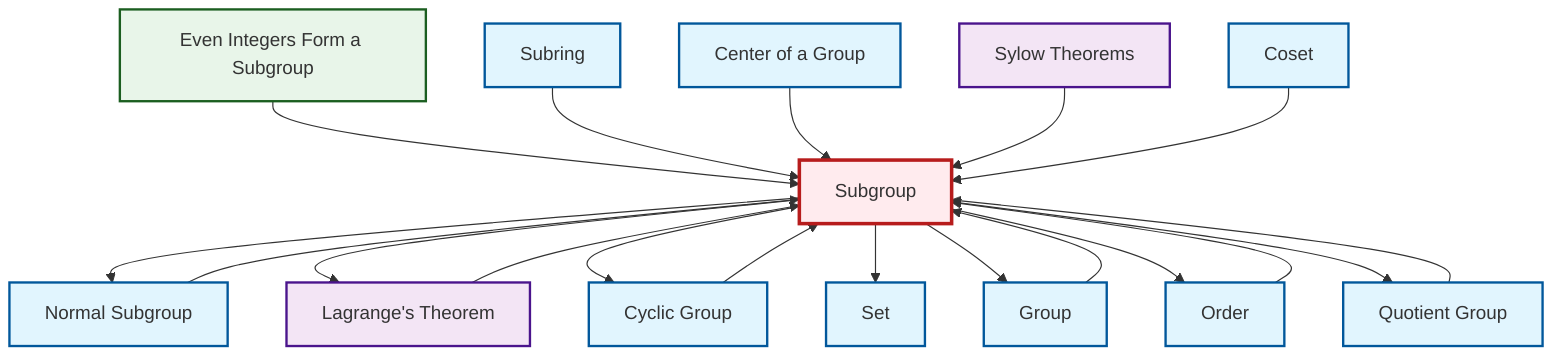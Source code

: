 graph TD
    classDef definition fill:#e1f5fe,stroke:#01579b,stroke-width:2px
    classDef theorem fill:#f3e5f5,stroke:#4a148c,stroke-width:2px
    classDef axiom fill:#fff3e0,stroke:#e65100,stroke-width:2px
    classDef example fill:#e8f5e9,stroke:#1b5e20,stroke-width:2px
    classDef current fill:#ffebee,stroke:#b71c1c,stroke-width:3px
    def-subring["Subring"]:::definition
    def-normal-subgroup["Normal Subgroup"]:::definition
    thm-sylow["Sylow Theorems"]:::theorem
    thm-lagrange["Lagrange's Theorem"]:::theorem
    def-subgroup["Subgroup"]:::definition
    def-cyclic-group["Cyclic Group"]:::definition
    def-center-of-group["Center of a Group"]:::definition
    def-quotient-group["Quotient Group"]:::definition
    def-group["Group"]:::definition
    def-set["Set"]:::definition
    def-order["Order"]:::definition
    ex-even-integers-subgroup["Even Integers Form a Subgroup"]:::example
    def-coset["Coset"]:::definition
    def-order --> def-subgroup
    def-normal-subgroup --> def-subgroup
    ex-even-integers-subgroup --> def-subgroup
    thm-lagrange --> def-subgroup
    def-subgroup --> def-normal-subgroup
    def-subgroup --> thm-lagrange
    def-subring --> def-subgroup
    def-center-of-group --> def-subgroup
    def-group --> def-subgroup
    def-cyclic-group --> def-subgroup
    def-subgroup --> def-cyclic-group
    def-subgroup --> def-set
    thm-sylow --> def-subgroup
    def-subgroup --> def-group
    def-subgroup --> def-order
    def-coset --> def-subgroup
    def-quotient-group --> def-subgroup
    def-subgroup --> def-quotient-group
    class def-subgroup current
